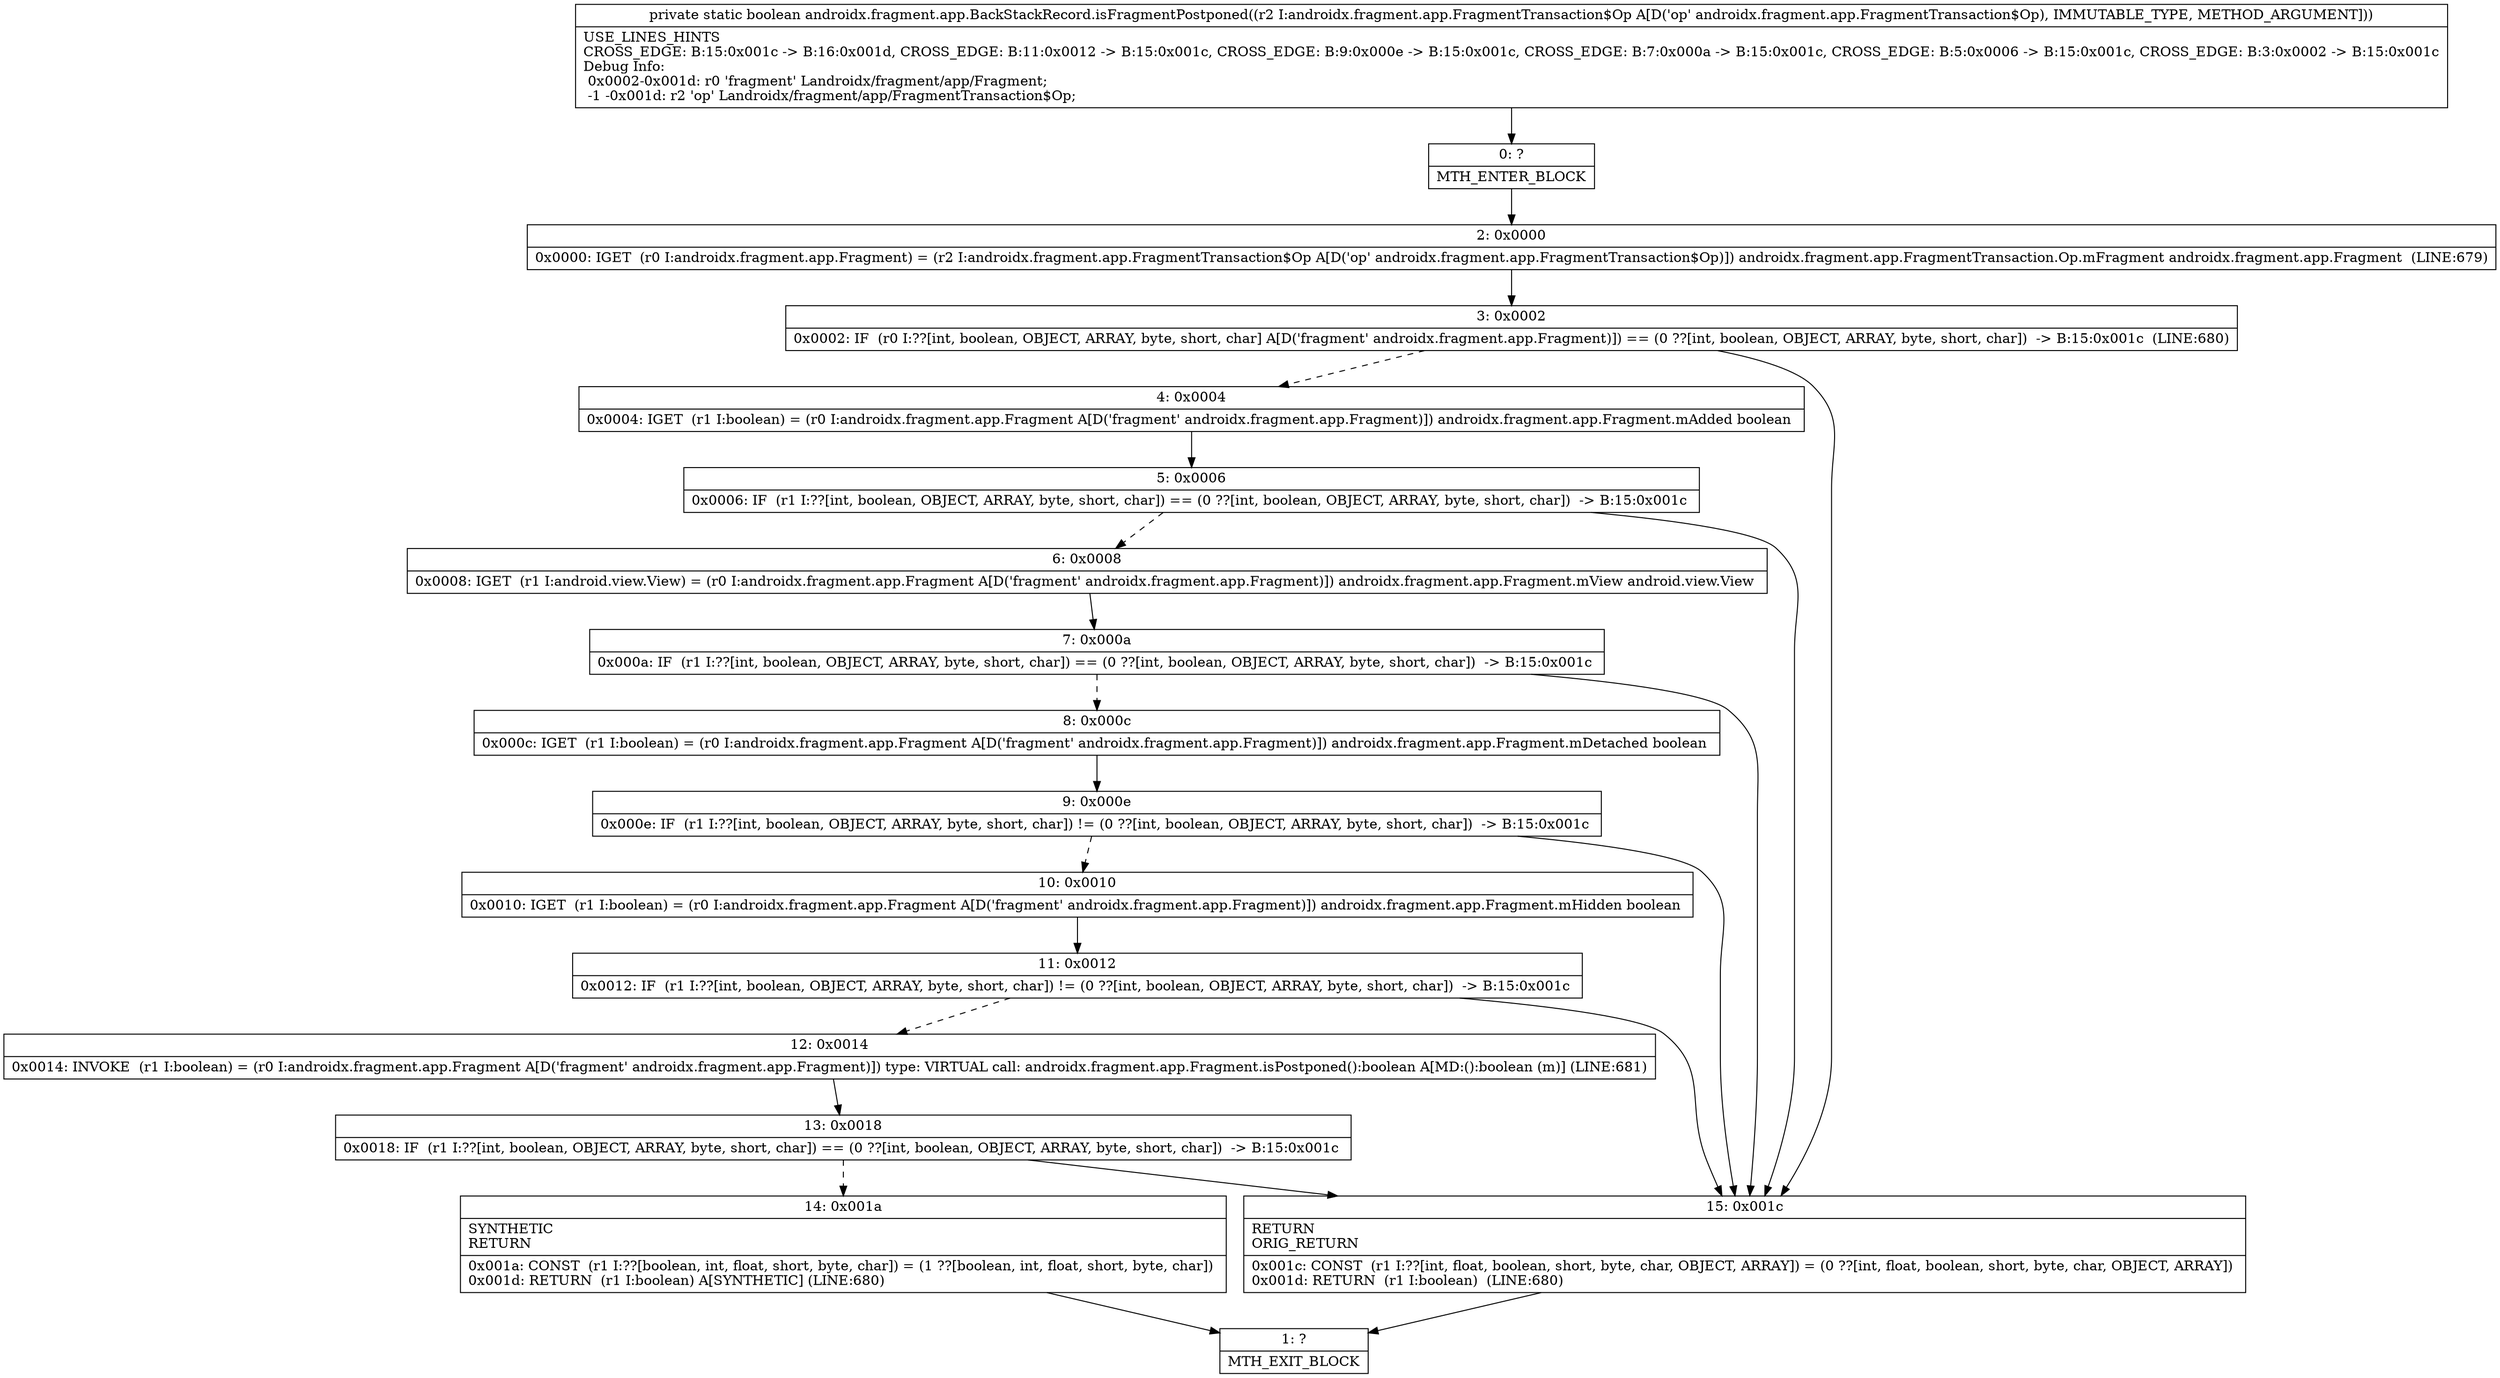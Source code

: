 digraph "CFG forandroidx.fragment.app.BackStackRecord.isFragmentPostponed(Landroidx\/fragment\/app\/FragmentTransaction$Op;)Z" {
Node_0 [shape=record,label="{0\:\ ?|MTH_ENTER_BLOCK\l}"];
Node_2 [shape=record,label="{2\:\ 0x0000|0x0000: IGET  (r0 I:androidx.fragment.app.Fragment) = (r2 I:androidx.fragment.app.FragmentTransaction$Op A[D('op' androidx.fragment.app.FragmentTransaction$Op)]) androidx.fragment.app.FragmentTransaction.Op.mFragment androidx.fragment.app.Fragment  (LINE:679)\l}"];
Node_3 [shape=record,label="{3\:\ 0x0002|0x0002: IF  (r0 I:??[int, boolean, OBJECT, ARRAY, byte, short, char] A[D('fragment' androidx.fragment.app.Fragment)]) == (0 ??[int, boolean, OBJECT, ARRAY, byte, short, char])  \-\> B:15:0x001c  (LINE:680)\l}"];
Node_4 [shape=record,label="{4\:\ 0x0004|0x0004: IGET  (r1 I:boolean) = (r0 I:androidx.fragment.app.Fragment A[D('fragment' androidx.fragment.app.Fragment)]) androidx.fragment.app.Fragment.mAdded boolean \l}"];
Node_5 [shape=record,label="{5\:\ 0x0006|0x0006: IF  (r1 I:??[int, boolean, OBJECT, ARRAY, byte, short, char]) == (0 ??[int, boolean, OBJECT, ARRAY, byte, short, char])  \-\> B:15:0x001c \l}"];
Node_6 [shape=record,label="{6\:\ 0x0008|0x0008: IGET  (r1 I:android.view.View) = (r0 I:androidx.fragment.app.Fragment A[D('fragment' androidx.fragment.app.Fragment)]) androidx.fragment.app.Fragment.mView android.view.View \l}"];
Node_7 [shape=record,label="{7\:\ 0x000a|0x000a: IF  (r1 I:??[int, boolean, OBJECT, ARRAY, byte, short, char]) == (0 ??[int, boolean, OBJECT, ARRAY, byte, short, char])  \-\> B:15:0x001c \l}"];
Node_8 [shape=record,label="{8\:\ 0x000c|0x000c: IGET  (r1 I:boolean) = (r0 I:androidx.fragment.app.Fragment A[D('fragment' androidx.fragment.app.Fragment)]) androidx.fragment.app.Fragment.mDetached boolean \l}"];
Node_9 [shape=record,label="{9\:\ 0x000e|0x000e: IF  (r1 I:??[int, boolean, OBJECT, ARRAY, byte, short, char]) != (0 ??[int, boolean, OBJECT, ARRAY, byte, short, char])  \-\> B:15:0x001c \l}"];
Node_10 [shape=record,label="{10\:\ 0x0010|0x0010: IGET  (r1 I:boolean) = (r0 I:androidx.fragment.app.Fragment A[D('fragment' androidx.fragment.app.Fragment)]) androidx.fragment.app.Fragment.mHidden boolean \l}"];
Node_11 [shape=record,label="{11\:\ 0x0012|0x0012: IF  (r1 I:??[int, boolean, OBJECT, ARRAY, byte, short, char]) != (0 ??[int, boolean, OBJECT, ARRAY, byte, short, char])  \-\> B:15:0x001c \l}"];
Node_12 [shape=record,label="{12\:\ 0x0014|0x0014: INVOKE  (r1 I:boolean) = (r0 I:androidx.fragment.app.Fragment A[D('fragment' androidx.fragment.app.Fragment)]) type: VIRTUAL call: androidx.fragment.app.Fragment.isPostponed():boolean A[MD:():boolean (m)] (LINE:681)\l}"];
Node_13 [shape=record,label="{13\:\ 0x0018|0x0018: IF  (r1 I:??[int, boolean, OBJECT, ARRAY, byte, short, char]) == (0 ??[int, boolean, OBJECT, ARRAY, byte, short, char])  \-\> B:15:0x001c \l}"];
Node_14 [shape=record,label="{14\:\ 0x001a|SYNTHETIC\lRETURN\l|0x001a: CONST  (r1 I:??[boolean, int, float, short, byte, char]) = (1 ??[boolean, int, float, short, byte, char]) \l0x001d: RETURN  (r1 I:boolean) A[SYNTHETIC] (LINE:680)\l}"];
Node_1 [shape=record,label="{1\:\ ?|MTH_EXIT_BLOCK\l}"];
Node_15 [shape=record,label="{15\:\ 0x001c|RETURN\lORIG_RETURN\l|0x001c: CONST  (r1 I:??[int, float, boolean, short, byte, char, OBJECT, ARRAY]) = (0 ??[int, float, boolean, short, byte, char, OBJECT, ARRAY]) \l0x001d: RETURN  (r1 I:boolean)  (LINE:680)\l}"];
MethodNode[shape=record,label="{private static boolean androidx.fragment.app.BackStackRecord.isFragmentPostponed((r2 I:androidx.fragment.app.FragmentTransaction$Op A[D('op' androidx.fragment.app.FragmentTransaction$Op), IMMUTABLE_TYPE, METHOD_ARGUMENT]))  | USE_LINES_HINTS\lCROSS_EDGE: B:15:0x001c \-\> B:16:0x001d, CROSS_EDGE: B:11:0x0012 \-\> B:15:0x001c, CROSS_EDGE: B:9:0x000e \-\> B:15:0x001c, CROSS_EDGE: B:7:0x000a \-\> B:15:0x001c, CROSS_EDGE: B:5:0x0006 \-\> B:15:0x001c, CROSS_EDGE: B:3:0x0002 \-\> B:15:0x001c\lDebug Info:\l  0x0002\-0x001d: r0 'fragment' Landroidx\/fragment\/app\/Fragment;\l  \-1 \-0x001d: r2 'op' Landroidx\/fragment\/app\/FragmentTransaction$Op;\l}"];
MethodNode -> Node_0;Node_0 -> Node_2;
Node_2 -> Node_3;
Node_3 -> Node_4[style=dashed];
Node_3 -> Node_15;
Node_4 -> Node_5;
Node_5 -> Node_6[style=dashed];
Node_5 -> Node_15;
Node_6 -> Node_7;
Node_7 -> Node_8[style=dashed];
Node_7 -> Node_15;
Node_8 -> Node_9;
Node_9 -> Node_10[style=dashed];
Node_9 -> Node_15;
Node_10 -> Node_11;
Node_11 -> Node_12[style=dashed];
Node_11 -> Node_15;
Node_12 -> Node_13;
Node_13 -> Node_14[style=dashed];
Node_13 -> Node_15;
Node_14 -> Node_1;
Node_15 -> Node_1;
}

